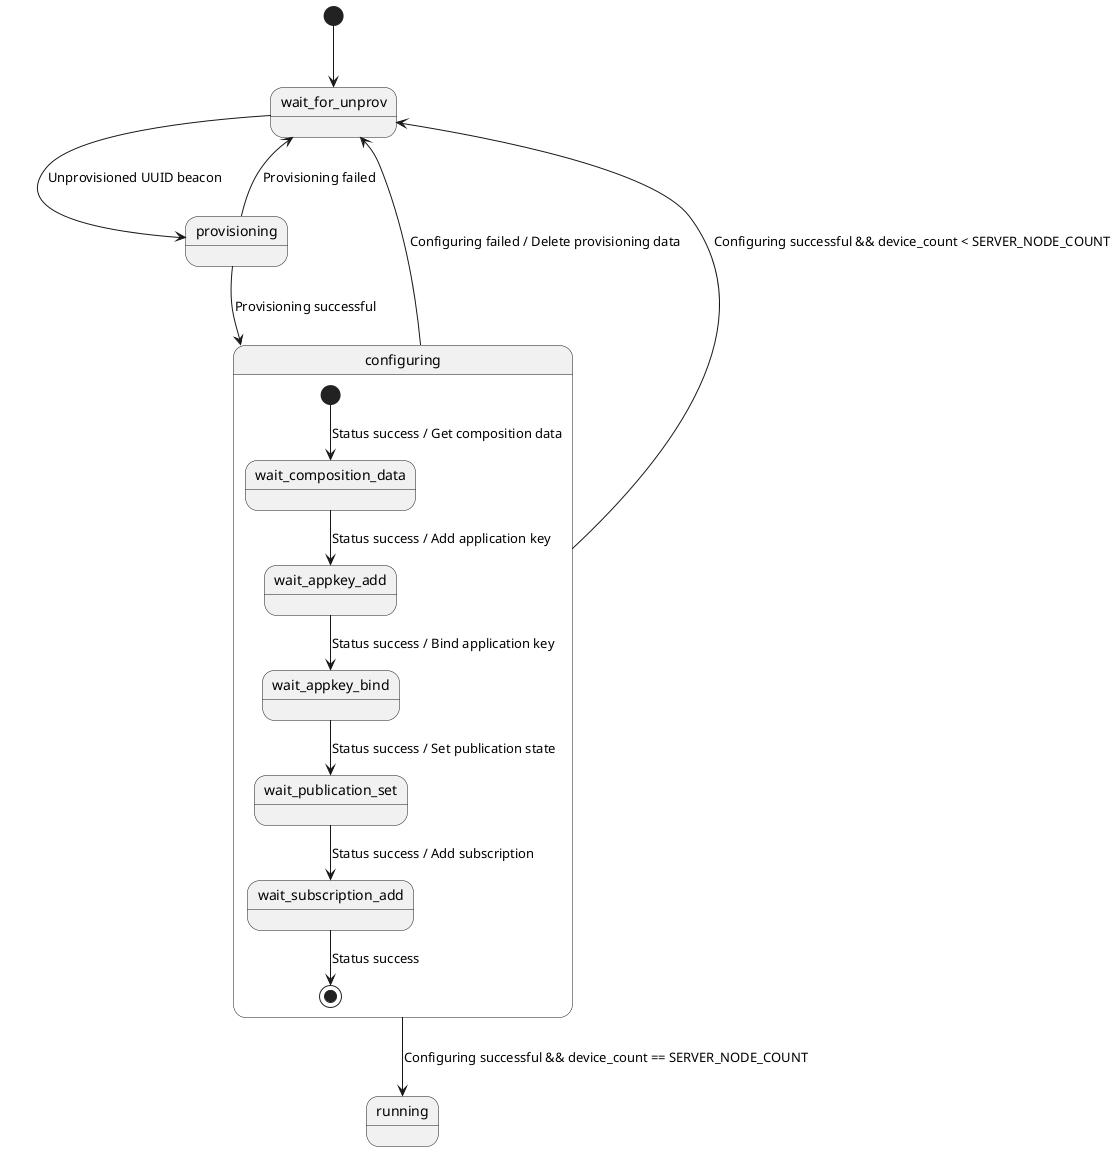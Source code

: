 @startuml
skinparam defaultFontName Arial

  [*] --> wait_for_unprov

  wait_for_unprov --> provisioning: Unprovisioned UUID beacon
  provisioning --> wait_for_unprov: Provisioning failed
  provisioning --> configuring: Provisioning successful

  configuring --> wait_for_unprov: Configuring failed / Delete provisioning data
  configuring --> wait_for_unprov: Configuring successful && device_count < SERVER_NODE_COUNT

  configuring --> running: Configuring successful && device_count == SERVER_NODE_COUNT

  state configuring {

  [*] --> wait_composition_data: Status success / Get composition data
  wait_composition_data --> wait_appkey_add: Status success / Add application key
  wait_appkey_add --> wait_appkey_bind: Status success / Bind application key
  wait_appkey_bind --> wait_publication_set: Status success / Set publication state
  wait_publication_set --> wait_subscription_add: Status success / Add subscription
  wait_subscription_add --> [*]: Status success
  }

@enduml
